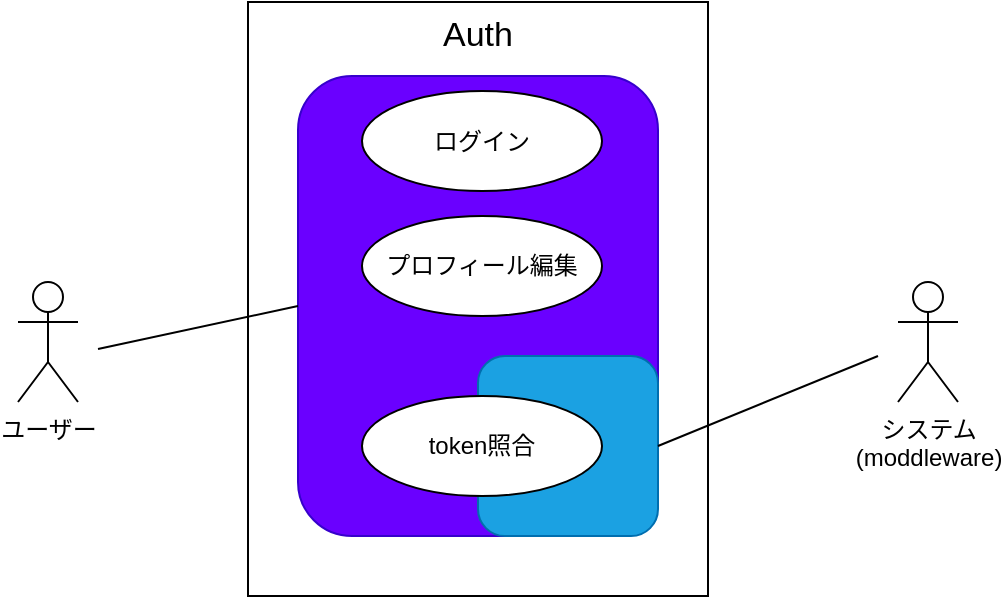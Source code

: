 <mxfile>
    <diagram id="ugxyyfejHxFI3aqP5KJq" name="Page-1">
        <mxGraphModel dx="417" dy="768" grid="1" gridSize="10" guides="1" tooltips="1" connect="1" arrows="1" fold="1" page="1" pageScale="1" pageWidth="583" pageHeight="413" math="0" shadow="0">
            <root>
                <mxCell id="0"/>
                <mxCell id="1" parent="0"/>
                <mxCell id="2" value="Auth" style="rounded=0;whiteSpace=wrap;html=1;fontSize=17;verticalAlign=top;" vertex="1" parent="1">
                    <mxGeometry x="175" y="863" width="230" height="297" as="geometry"/>
                </mxCell>
                <mxCell id="4" value="" style="rounded=1;whiteSpace=wrap;html=1;fillColor=#6a00ff;strokeColor=#3700CC;fontColor=#ffffff;" vertex="1" parent="1">
                    <mxGeometry x="200" y="900" width="180" height="230" as="geometry"/>
                </mxCell>
                <mxCell id="3" value="" style="rounded=1;whiteSpace=wrap;html=1;fillColor=#1ba1e2;strokeColor=#006EAF;fontColor=#ffffff;" vertex="1" parent="1">
                    <mxGeometry x="290" y="1040" width="90" height="90" as="geometry"/>
                </mxCell>
                <mxCell id="5" value="ログイン" style="ellipse;whiteSpace=wrap;html=1;" vertex="1" parent="1">
                    <mxGeometry x="232" y="907.5" width="120" height="50" as="geometry"/>
                </mxCell>
                <mxCell id="6" value="プロフィール編集" style="ellipse;whiteSpace=wrap;html=1;" vertex="1" parent="1">
                    <mxGeometry x="232" y="970" width="120" height="50" as="geometry"/>
                </mxCell>
                <mxCell id="9" value="token照合" style="ellipse;whiteSpace=wrap;html=1;" vertex="1" parent="1">
                    <mxGeometry x="232" y="1060" width="120" height="50" as="geometry"/>
                </mxCell>
                <mxCell id="10" value="システム&lt;br&gt;(moddleware)" style="shape=umlActor;verticalLabelPosition=bottom;verticalAlign=top;html=1;outlineConnect=0;" vertex="1" parent="1">
                    <mxGeometry x="500" y="1003" width="30" height="60" as="geometry"/>
                </mxCell>
                <mxCell id="14" value="ユーザー&lt;br&gt;" style="shape=umlActor;verticalLabelPosition=bottom;verticalAlign=top;html=1;outlineConnect=0;" vertex="1" parent="1">
                    <mxGeometry x="60" y="1003" width="30" height="60" as="geometry"/>
                </mxCell>
                <mxCell id="15" value="" style="endArrow=none;html=1;exitX=1;exitY=0.5;exitDx=0;exitDy=0;" edge="1" parent="1" source="3">
                    <mxGeometry width="50" height="50" relative="1" as="geometry">
                        <mxPoint x="405" y="1100" as="sourcePoint"/>
                        <mxPoint x="490" y="1040" as="targetPoint"/>
                    </mxGeometry>
                </mxCell>
                <mxCell id="16" value="" style="endArrow=none;html=1;entryX=0;entryY=0.5;entryDx=0;entryDy=0;" edge="1" parent="1" target="4">
                    <mxGeometry width="50" height="50" relative="1" as="geometry">
                        <mxPoint x="100" y="1036.5" as="sourcePoint"/>
                        <mxPoint x="150" y="986.5" as="targetPoint"/>
                    </mxGeometry>
                </mxCell>
            </root>
        </mxGraphModel>
    </diagram>
</mxfile>